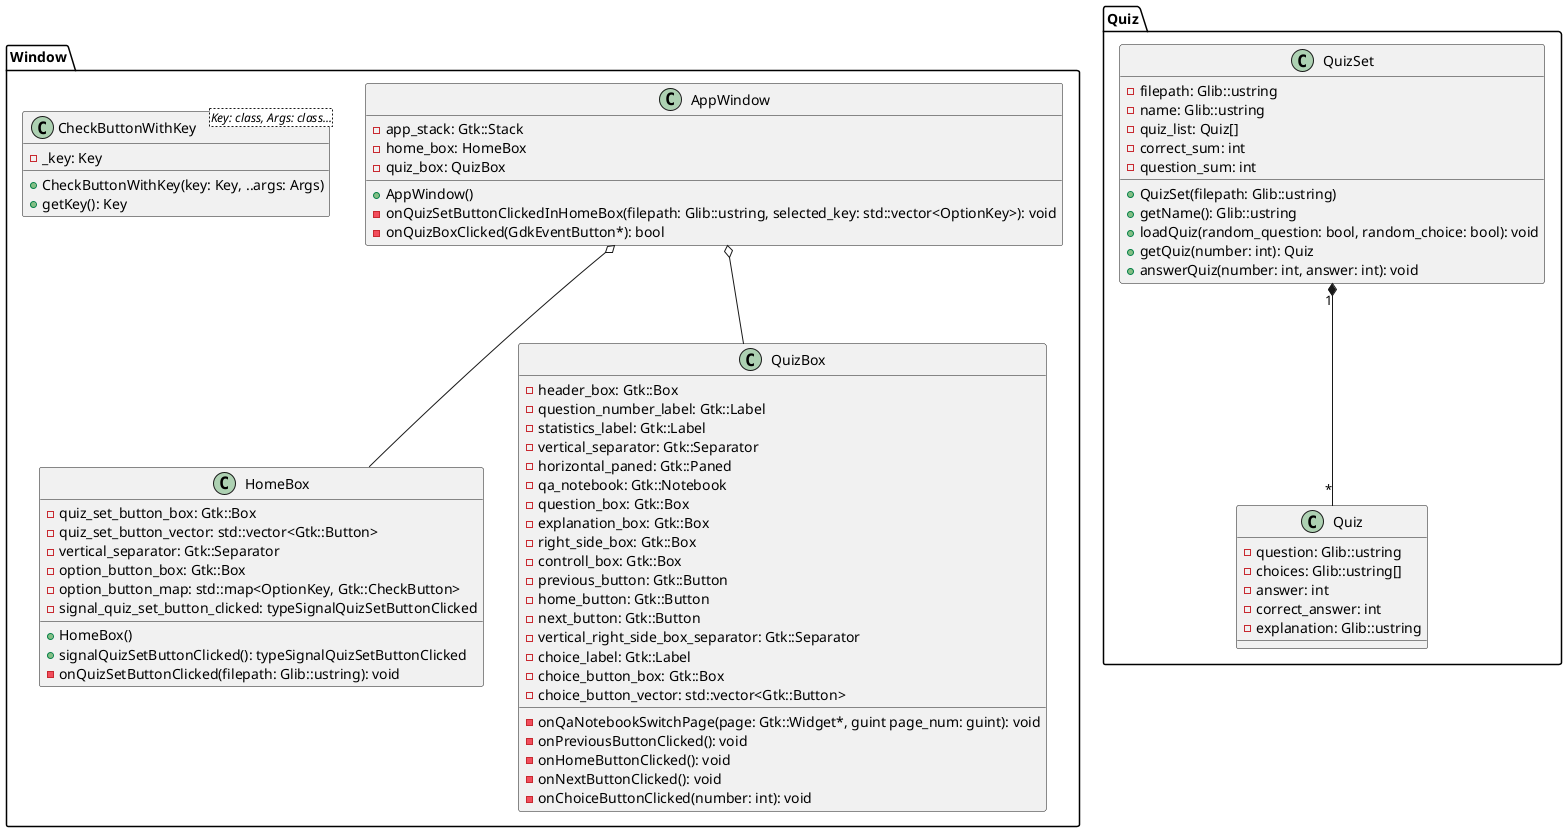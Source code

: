 @startuml class_diagram

package "Window" {
    class AppWindow {
        - app_stack: Gtk::Stack
        - home_box: HomeBox
        - quiz_box: QuizBox

        + AppWindow()
        - onQuizSetButtonClickedInHomeBox(filepath: Glib::ustring, selected_key: std::vector<OptionKey>): void
        - onQuizBoxClicked(GdkEventButton*): bool
    }

    class HomeBox {
        - quiz_set_button_box: Gtk::Box
        - quiz_set_button_vector: std::vector<Gtk::Button>
        - vertical_separator: Gtk::Separator
        - option_button_box: Gtk::Box
        - option_button_map: std::map<OptionKey, Gtk::CheckButton>
        - signal_quiz_set_button_clicked: typeSignalQuizSetButtonClicked

        + HomeBox()
        + signalQuizSetButtonClicked(): typeSignalQuizSetButtonClicked
        - onQuizSetButtonClicked(filepath: Glib::ustring): void
    }

    class QuizBox {
        - header_box: Gtk::Box
        - question_number_label: Gtk::Label
        - statistics_label: Gtk::Label
        - vertical_separator: Gtk::Separator
        - horizontal_paned: Gtk::Paned
        - qa_notebook: Gtk::Notebook
        - question_box: Gtk::Box
        - explanation_box: Gtk::Box
        - right_side_box: Gtk::Box
        - controll_box: Gtk::Box
        - previous_button: Gtk::Button
        - home_button: Gtk::Button
        - next_button: Gtk::Button
        - vertical_right_side_box_separator: Gtk::Separator
        - choice_label: Gtk::Label
        - choice_button_box: Gtk::Box
        - choice_button_vector: std::vector<Gtk::Button>

        - onQaNotebookSwitchPage(page: Gtk::Widget*, guint page_num: guint): void
        - onPreviousButtonClicked(): void
        - onHomeButtonClicked(): void
        - onNextButtonClicked(): void
        - onChoiceButtonClicked(number: int): void
    }

    class CheckButtonWithKey<Key: class, Args: class...> {
        - _key: Key
        + CheckButtonWithKey(key: Key, ..args: Args)
        + getKey(): Key
    }

    AppWindow o-- HomeBox
    AppWindow o-- QuizBox
}

package "Quiz" {
    class QuizSet {
        - filepath: Glib::ustring
        - name: Glib::ustring
        - quiz_list: Quiz[]
        - correct_sum: int
        - question_sum: int

        + QuizSet(filepath: Glib::ustring)
        + getName(): Glib::ustring
        + loadQuiz(random_question: bool, random_choice: bool): void
        + getQuiz(number: int): Quiz
        + answerQuiz(number: int, answer: int): void
    }

    class Quiz {
        - question: Glib::ustring
        - choices: Glib::ustring[]
        - answer: int
        - correct_answer: int
        - explanation: Glib::ustring
    }

    QuizSet "1" *-- "*" Quiz
}

@enduml
